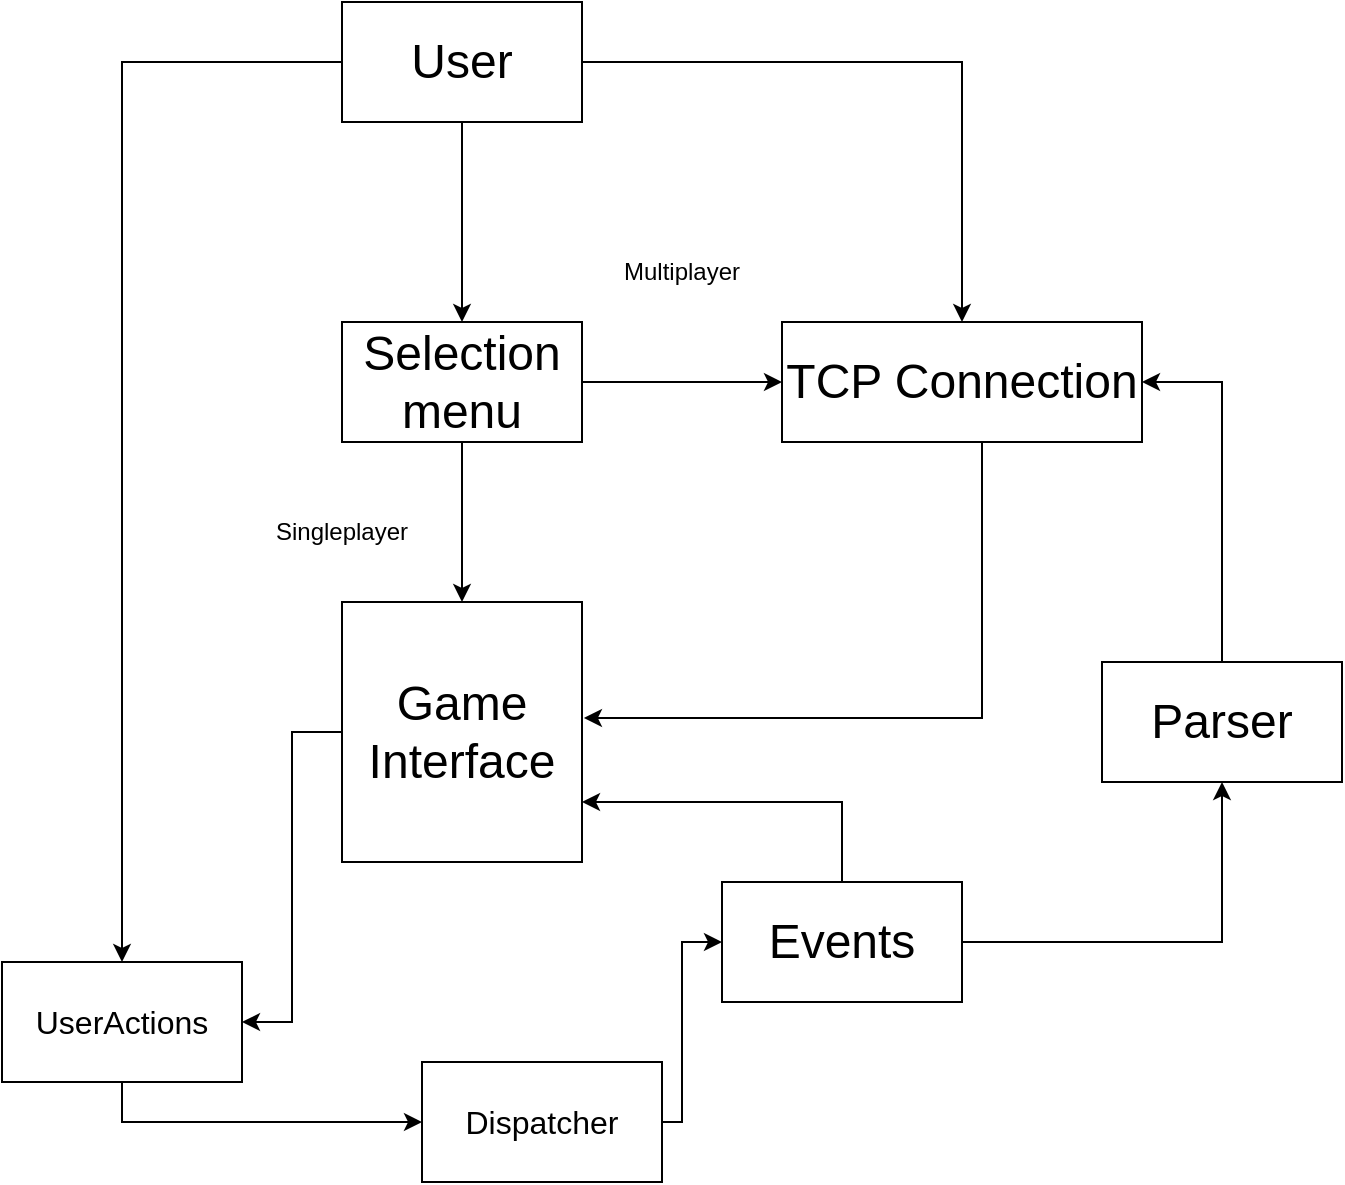 <mxfile version="14.4.9" type="github">
  <diagram name="Page-1" id="e7e014a7-5840-1c2e-5031-d8a46d1fe8dd">
    <mxGraphModel dx="1240" dy="679" grid="1" gridSize="10" guides="1" tooltips="1" connect="1" arrows="1" fold="1" page="1" pageScale="1" pageWidth="1169" pageHeight="826" background="#ffffff" math="0" shadow="0">
      <root>
        <mxCell id="0" />
        <mxCell id="1" parent="0" />
        <mxCell id="Q4-nXhtBB_RPtPYhB7_e-42" style="edgeStyle=orthogonalEdgeStyle;rounded=0;orthogonalLoop=1;jettySize=auto;html=1;" edge="1" parent="1" source="Q4-nXhtBB_RPtPYhB7_e-41">
          <mxGeometry relative="1" as="geometry">
            <mxPoint x="420" y="240" as="targetPoint" />
          </mxGeometry>
        </mxCell>
        <mxCell id="Q4-nXhtBB_RPtPYhB7_e-60" style="edgeStyle=orthogonalEdgeStyle;rounded=0;orthogonalLoop=1;jettySize=auto;html=1;entryX=0.5;entryY=0;entryDx=0;entryDy=0;" edge="1" parent="1" source="Q4-nXhtBB_RPtPYhB7_e-41" target="Q4-nXhtBB_RPtPYhB7_e-59">
          <mxGeometry relative="1" as="geometry" />
        </mxCell>
        <mxCell id="Q4-nXhtBB_RPtPYhB7_e-81" style="edgeStyle=orthogonalEdgeStyle;rounded=0;orthogonalLoop=1;jettySize=auto;html=1;entryX=0.5;entryY=0;entryDx=0;entryDy=0;" edge="1" parent="1" source="Q4-nXhtBB_RPtPYhB7_e-41" target="Q4-nXhtBB_RPtPYhB7_e-54">
          <mxGeometry relative="1" as="geometry" />
        </mxCell>
        <mxCell id="Q4-nXhtBB_RPtPYhB7_e-41" value="&lt;font style=&quot;font-size: 24px&quot;&gt;User&lt;/font&gt;" style="rounded=0;whiteSpace=wrap;html=1;" vertex="1" parent="1">
          <mxGeometry x="360" y="80" width="120" height="60" as="geometry" />
        </mxCell>
        <mxCell id="Q4-nXhtBB_RPtPYhB7_e-44" style="edgeStyle=orthogonalEdgeStyle;rounded=0;orthogonalLoop=1;jettySize=auto;html=1;exitX=0.5;exitY=1;exitDx=0;exitDy=0;" edge="1" parent="1" source="Q4-nXhtBB_RPtPYhB7_e-43" target="Q4-nXhtBB_RPtPYhB7_e-45">
          <mxGeometry relative="1" as="geometry">
            <mxPoint x="420" y="410" as="targetPoint" />
          </mxGeometry>
        </mxCell>
        <mxCell id="Q4-nXhtBB_RPtPYhB7_e-57" style="edgeStyle=orthogonalEdgeStyle;rounded=0;orthogonalLoop=1;jettySize=auto;html=1;" edge="1" parent="1" source="Q4-nXhtBB_RPtPYhB7_e-43" target="Q4-nXhtBB_RPtPYhB7_e-54">
          <mxGeometry relative="1" as="geometry" />
        </mxCell>
        <mxCell id="Q4-nXhtBB_RPtPYhB7_e-43" value="&lt;span style=&quot;font-size: 24px&quot;&gt;Selection menu&lt;/span&gt;" style="rounded=0;whiteSpace=wrap;html=1;" vertex="1" parent="1">
          <mxGeometry x="360" y="240" width="120" height="60" as="geometry" />
        </mxCell>
        <mxCell id="Q4-nXhtBB_RPtPYhB7_e-61" style="edgeStyle=orthogonalEdgeStyle;rounded=0;orthogonalLoop=1;jettySize=auto;html=1;entryX=1;entryY=0.5;entryDx=0;entryDy=0;" edge="1" parent="1" source="Q4-nXhtBB_RPtPYhB7_e-45" target="Q4-nXhtBB_RPtPYhB7_e-59">
          <mxGeometry relative="1" as="geometry" />
        </mxCell>
        <mxCell id="Q4-nXhtBB_RPtPYhB7_e-45" value="&lt;span style=&quot;font-size: 24px&quot;&gt;Game Interface&lt;/span&gt;" style="rounded=0;whiteSpace=wrap;html=1;" vertex="1" parent="1">
          <mxGeometry x="360" y="380" width="120" height="130" as="geometry" />
        </mxCell>
        <mxCell id="Q4-nXhtBB_RPtPYhB7_e-46" value="Singleplayer" style="text;html=1;strokeColor=none;fillColor=none;align=center;verticalAlign=middle;whiteSpace=wrap;rounded=0;" vertex="1" parent="1">
          <mxGeometry x="320" y="330" width="80" height="30" as="geometry" />
        </mxCell>
        <mxCell id="Q4-nXhtBB_RPtPYhB7_e-47" value="Multiplayer" style="text;html=1;strokeColor=none;fillColor=none;align=center;verticalAlign=middle;whiteSpace=wrap;rounded=0;" vertex="1" parent="1">
          <mxGeometry x="490" y="200" width="80" height="30" as="geometry" />
        </mxCell>
        <mxCell id="Q4-nXhtBB_RPtPYhB7_e-58" style="edgeStyle=orthogonalEdgeStyle;rounded=0;orthogonalLoop=1;jettySize=auto;html=1;entryX=1.008;entryY=0.446;entryDx=0;entryDy=0;entryPerimeter=0;" edge="1" parent="1" source="Q4-nXhtBB_RPtPYhB7_e-54" target="Q4-nXhtBB_RPtPYhB7_e-45">
          <mxGeometry relative="1" as="geometry">
            <mxPoint x="635" y="440" as="targetPoint" />
            <Array as="points">
              <mxPoint x="680" y="438" />
            </Array>
          </mxGeometry>
        </mxCell>
        <mxCell id="Q4-nXhtBB_RPtPYhB7_e-54" value="&lt;span style=&quot;font-size: 24px&quot;&gt;TCP Connection&lt;/span&gt;" style="rounded=0;whiteSpace=wrap;html=1;" vertex="1" parent="1">
          <mxGeometry x="580" y="240" width="180" height="60" as="geometry" />
        </mxCell>
        <mxCell id="Q4-nXhtBB_RPtPYhB7_e-71" style="edgeStyle=orthogonalEdgeStyle;rounded=0;orthogonalLoop=1;jettySize=auto;html=1;entryX=0;entryY=0.5;entryDx=0;entryDy=0;" edge="1" parent="1" source="Q4-nXhtBB_RPtPYhB7_e-59" target="Q4-nXhtBB_RPtPYhB7_e-62">
          <mxGeometry relative="1" as="geometry">
            <mxPoint x="310" y="640" as="targetPoint" />
            <Array as="points">
              <mxPoint x="250" y="640" />
            </Array>
          </mxGeometry>
        </mxCell>
        <mxCell id="Q4-nXhtBB_RPtPYhB7_e-59" value="&lt;font size=&quot;3&quot;&gt;UserActions&lt;/font&gt;" style="rounded=0;whiteSpace=wrap;html=1;" vertex="1" parent="1">
          <mxGeometry x="190" y="560" width="120" height="60" as="geometry" />
        </mxCell>
        <mxCell id="Q4-nXhtBB_RPtPYhB7_e-75" style="edgeStyle=orthogonalEdgeStyle;rounded=0;orthogonalLoop=1;jettySize=auto;html=1;exitX=1;exitY=0.5;exitDx=0;exitDy=0;entryX=0;entryY=0.5;entryDx=0;entryDy=0;" edge="1" parent="1" source="Q4-nXhtBB_RPtPYhB7_e-62" target="Q4-nXhtBB_RPtPYhB7_e-74">
          <mxGeometry relative="1" as="geometry">
            <Array as="points">
              <mxPoint x="530" y="640" />
              <mxPoint x="530" y="550" />
            </Array>
          </mxGeometry>
        </mxCell>
        <mxCell id="Q4-nXhtBB_RPtPYhB7_e-62" value="&lt;font size=&quot;3&quot;&gt;Dispatcher&lt;/font&gt;" style="rounded=0;whiteSpace=wrap;html=1;" vertex="1" parent="1">
          <mxGeometry x="400" y="610" width="120" height="60" as="geometry" />
        </mxCell>
        <mxCell id="Q4-nXhtBB_RPtPYhB7_e-77" style="edgeStyle=orthogonalEdgeStyle;rounded=0;orthogonalLoop=1;jettySize=auto;html=1;" edge="1" parent="1" source="Q4-nXhtBB_RPtPYhB7_e-74" target="Q4-nXhtBB_RPtPYhB7_e-45">
          <mxGeometry relative="1" as="geometry">
            <Array as="points">
              <mxPoint x="610" y="480" />
            </Array>
          </mxGeometry>
        </mxCell>
        <mxCell id="Q4-nXhtBB_RPtPYhB7_e-79" style="edgeStyle=orthogonalEdgeStyle;rounded=0;orthogonalLoop=1;jettySize=auto;html=1;entryX=0.5;entryY=1;entryDx=0;entryDy=0;" edge="1" parent="1" source="Q4-nXhtBB_RPtPYhB7_e-74" target="Q4-nXhtBB_RPtPYhB7_e-78">
          <mxGeometry relative="1" as="geometry" />
        </mxCell>
        <mxCell id="Q4-nXhtBB_RPtPYhB7_e-74" value="&lt;font style=&quot;font-size: 24px&quot;&gt;Events&lt;/font&gt;" style="rounded=0;whiteSpace=wrap;html=1;" vertex="1" parent="1">
          <mxGeometry x="550" y="520" width="120" height="60" as="geometry" />
        </mxCell>
        <mxCell id="Q4-nXhtBB_RPtPYhB7_e-80" style="edgeStyle=orthogonalEdgeStyle;rounded=0;orthogonalLoop=1;jettySize=auto;html=1;exitX=0.5;exitY=0;exitDx=0;exitDy=0;entryX=1;entryY=0.5;entryDx=0;entryDy=0;" edge="1" parent="1" source="Q4-nXhtBB_RPtPYhB7_e-78" target="Q4-nXhtBB_RPtPYhB7_e-54">
          <mxGeometry relative="1" as="geometry" />
        </mxCell>
        <mxCell id="Q4-nXhtBB_RPtPYhB7_e-78" value="&lt;font style=&quot;font-size: 24px&quot;&gt;Parser&lt;/font&gt;" style="rounded=0;whiteSpace=wrap;html=1;" vertex="1" parent="1">
          <mxGeometry x="740" y="410" width="120" height="60" as="geometry" />
        </mxCell>
      </root>
    </mxGraphModel>
  </diagram>
</mxfile>
